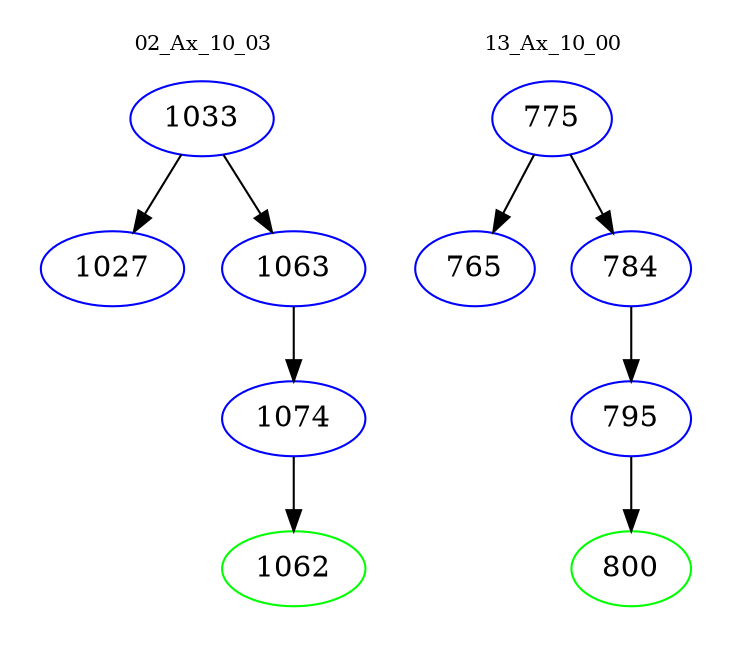 digraph{
subgraph cluster_0 {
color = white
label = "02_Ax_10_03";
fontsize=10;
T0_1033 [label="1033", color="blue"]
T0_1033 -> T0_1027 [color="black"]
T0_1027 [label="1027", color="blue"]
T0_1033 -> T0_1063 [color="black"]
T0_1063 [label="1063", color="blue"]
T0_1063 -> T0_1074 [color="black"]
T0_1074 [label="1074", color="blue"]
T0_1074 -> T0_1062 [color="black"]
T0_1062 [label="1062", color="green"]
}
subgraph cluster_1 {
color = white
label = "13_Ax_10_00";
fontsize=10;
T1_775 [label="775", color="blue"]
T1_775 -> T1_765 [color="black"]
T1_765 [label="765", color="blue"]
T1_775 -> T1_784 [color="black"]
T1_784 [label="784", color="blue"]
T1_784 -> T1_795 [color="black"]
T1_795 [label="795", color="blue"]
T1_795 -> T1_800 [color="black"]
T1_800 [label="800", color="green"]
}
}
